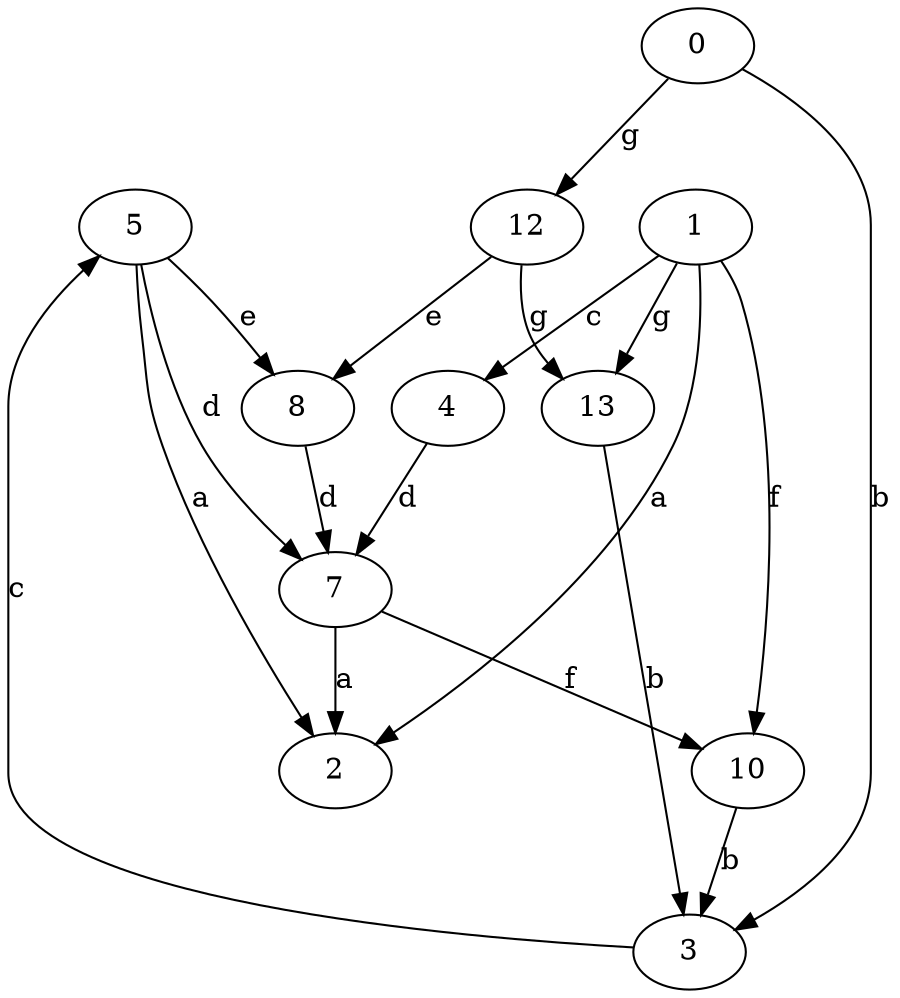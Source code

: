 strict digraph  {
2;
3;
4;
5;
7;
8;
0;
10;
1;
12;
13;
3 -> 5  [label=c];
4 -> 7  [label=d];
5 -> 2  [label=a];
5 -> 7  [label=d];
5 -> 8  [label=e];
7 -> 2  [label=a];
7 -> 10  [label=f];
8 -> 7  [label=d];
0 -> 3  [label=b];
0 -> 12  [label=g];
10 -> 3  [label=b];
1 -> 2  [label=a];
1 -> 4  [label=c];
1 -> 10  [label=f];
1 -> 13  [label=g];
12 -> 8  [label=e];
12 -> 13  [label=g];
13 -> 3  [label=b];
}
